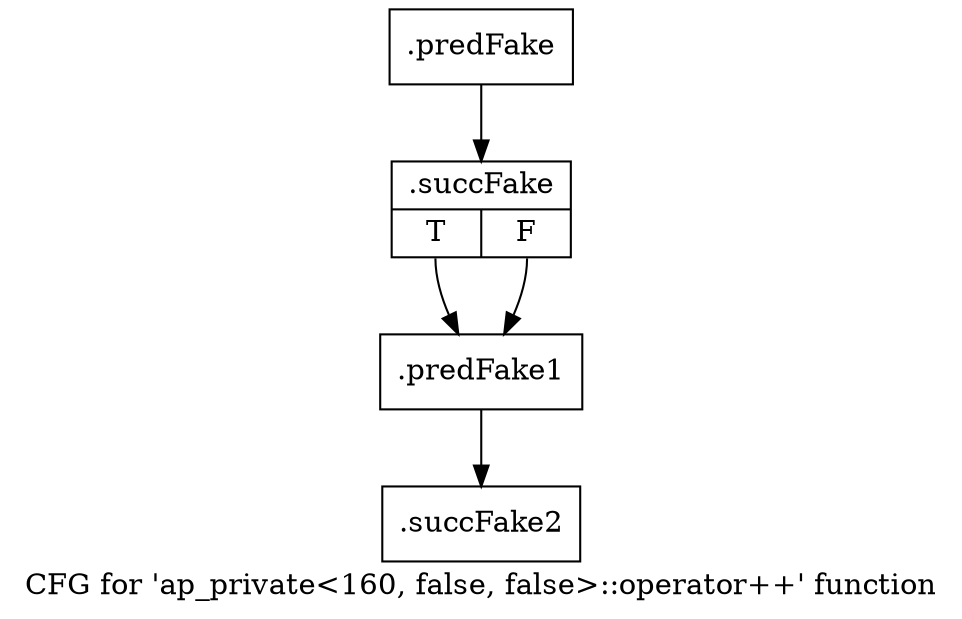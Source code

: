 digraph "CFG for 'ap_private\<160, false, false\>::operator++' function" {
	label="CFG for 'ap_private\<160, false, false\>::operator++' function";

	Node0x5838af0 [shape=record,filename="",linenumber="",label="{.predFake}"];
	Node0x5838af0 -> Node0x6070300[ callList="" memoryops="" filename="/mnt/xilinx/Vitis_HLS/2021.2/include/etc/ap_private.h" execusionnum="0"];
	Node0x6070300 [shape=record,filename="/mnt/xilinx/Vitis_HLS/2021.2/include/etc/ap_private.h",linenumber="4832",label="{.succFake|{<s0>T|<s1>F}}"];
	Node0x6070300:s0 -> Node0x5839e40;
	Node0x6070300:s1 -> Node0x5839e40[ callList="" memoryops="" filename="/mnt/xilinx/Vitis_HLS/2021.2/include/etc/ap_private.h" execusionnum="0"];
	Node0x5839e40 [shape=record,filename="/mnt/xilinx/Vitis_HLS/2021.2/include/etc/ap_private.h",linenumber="4832",label="{.predFake1}"];
	Node0x5839e40 -> Node0x6070400[ callList="" memoryops="" filename="/mnt/xilinx/Vitis_HLS/2021.2/include/etc/ap_private.h" execusionnum="0"];
	Node0x6070400 [shape=record,filename="/mnt/xilinx/Vitis_HLS/2021.2/include/etc/ap_private.h",linenumber="4832",label="{.succFake2}"];
}
